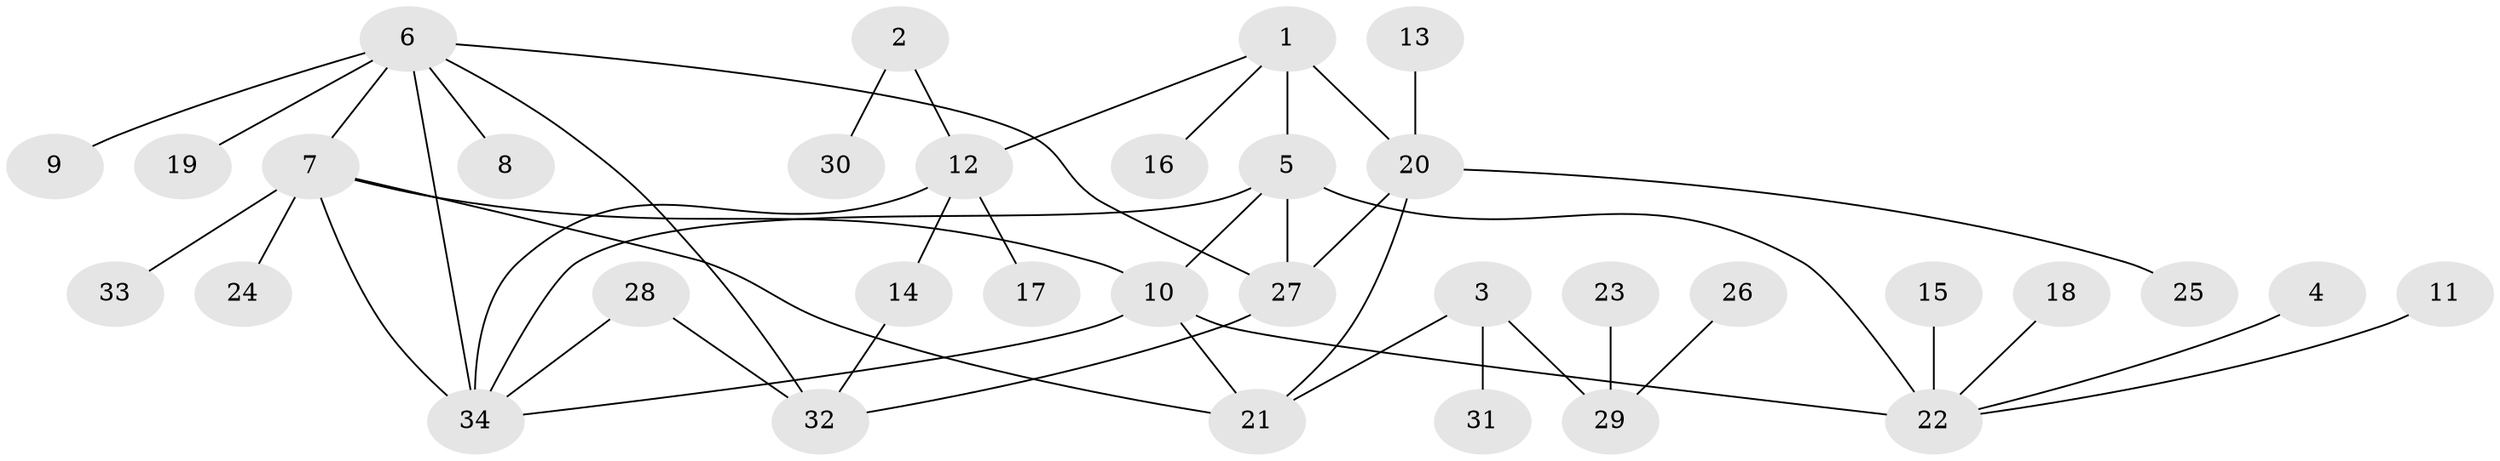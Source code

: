 // original degree distribution, {5: 0.014925373134328358, 2: 0.23880597014925373, 8: 0.04477611940298507, 6: 0.05970149253731343, 4: 0.05970149253731343, 3: 0.04477611940298507, 7: 0.029850746268656716, 9: 0.014925373134328358, 1: 0.4925373134328358}
// Generated by graph-tools (version 1.1) at 2025/02/03/09/25 03:02:38]
// undirected, 34 vertices, 45 edges
graph export_dot {
graph [start="1"]
  node [color=gray90,style=filled];
  1;
  2;
  3;
  4;
  5;
  6;
  7;
  8;
  9;
  10;
  11;
  12;
  13;
  14;
  15;
  16;
  17;
  18;
  19;
  20;
  21;
  22;
  23;
  24;
  25;
  26;
  27;
  28;
  29;
  30;
  31;
  32;
  33;
  34;
  1 -- 5 [weight=1.0];
  1 -- 12 [weight=1.0];
  1 -- 16 [weight=1.0];
  1 -- 20 [weight=2.0];
  2 -- 12 [weight=1.0];
  2 -- 30 [weight=1.0];
  3 -- 21 [weight=1.0];
  3 -- 29 [weight=1.0];
  3 -- 31 [weight=1.0];
  4 -- 22 [weight=1.0];
  5 -- 10 [weight=1.0];
  5 -- 22 [weight=1.0];
  5 -- 27 [weight=2.0];
  5 -- 34 [weight=1.0];
  6 -- 7 [weight=1.0];
  6 -- 8 [weight=1.0];
  6 -- 9 [weight=1.0];
  6 -- 19 [weight=1.0];
  6 -- 27 [weight=1.0];
  6 -- 32 [weight=1.0];
  6 -- 34 [weight=1.0];
  7 -- 10 [weight=1.0];
  7 -- 21 [weight=1.0];
  7 -- 24 [weight=1.0];
  7 -- 33 [weight=1.0];
  7 -- 34 [weight=1.0];
  10 -- 21 [weight=1.0];
  10 -- 22 [weight=2.0];
  10 -- 34 [weight=1.0];
  11 -- 22 [weight=1.0];
  12 -- 14 [weight=1.0];
  12 -- 17 [weight=1.0];
  12 -- 34 [weight=2.0];
  13 -- 20 [weight=1.0];
  14 -- 32 [weight=1.0];
  15 -- 22 [weight=1.0];
  18 -- 22 [weight=1.0];
  20 -- 21 [weight=1.0];
  20 -- 25 [weight=1.0];
  20 -- 27 [weight=1.0];
  23 -- 29 [weight=1.0];
  26 -- 29 [weight=1.0];
  27 -- 32 [weight=1.0];
  28 -- 32 [weight=1.0];
  28 -- 34 [weight=1.0];
}
